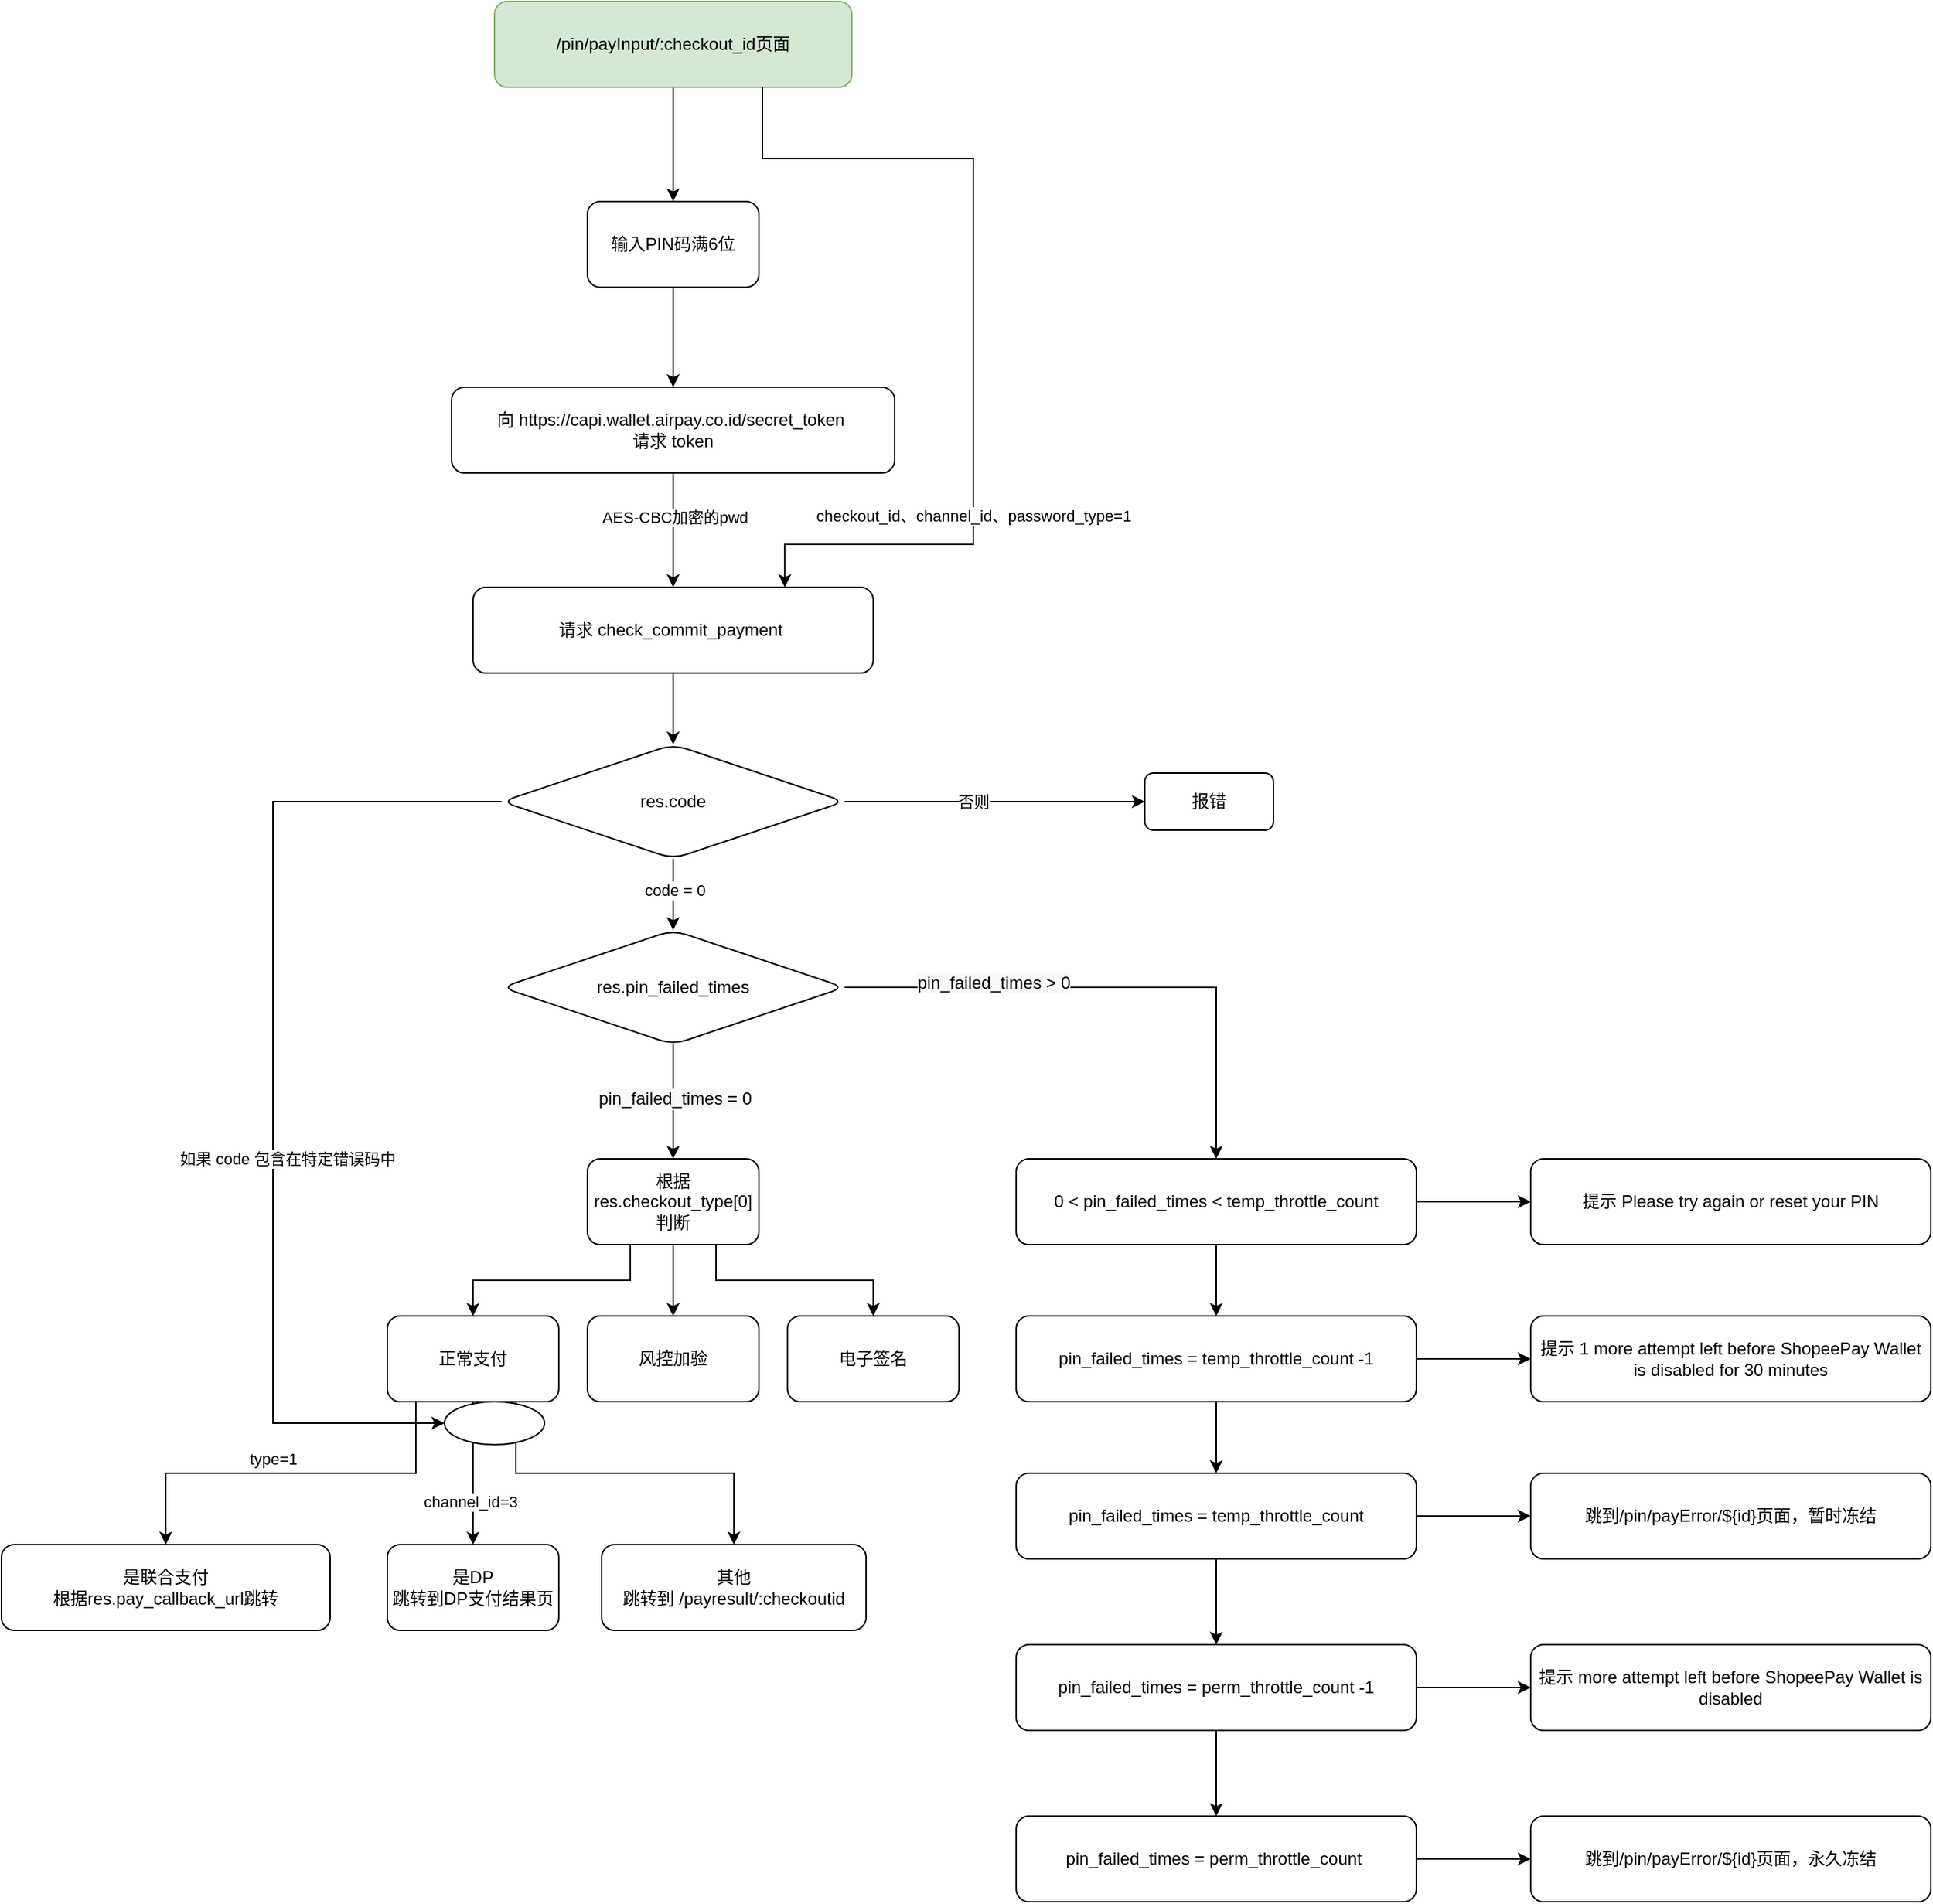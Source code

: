 <mxfile version="14.4.3" type="github">
  <diagram id="sQzDe2rEKnGd2jwUgrY9" name="Page-1">
    <mxGraphModel dx="2253" dy="714" grid="1" gridSize="10" guides="1" tooltips="1" connect="1" arrows="1" fold="1" page="1" pageScale="1" pageWidth="827" pageHeight="1169" math="0" shadow="0">
      <root>
        <mxCell id="0" />
        <mxCell id="1" parent="0" />
        <mxCell id="PMFpwHZt799NV9WPYvtV-3" value="" style="edgeStyle=orthogonalEdgeStyle;rounded=0;orthogonalLoop=1;jettySize=auto;html=1;" edge="1" parent="1" source="PMFpwHZt799NV9WPYvtV-1" target="PMFpwHZt799NV9WPYvtV-2">
          <mxGeometry relative="1" as="geometry" />
        </mxCell>
        <mxCell id="PMFpwHZt799NV9WPYvtV-1" value="/pin/payInput/:checkout_id页面" style="rounded=1;whiteSpace=wrap;html=1;fillColor=#d5e8d4;strokeColor=#82b366;" vertex="1" parent="1">
          <mxGeometry x="275" y="40" width="250" height="60" as="geometry" />
        </mxCell>
        <mxCell id="PMFpwHZt799NV9WPYvtV-5" value="" style="edgeStyle=orthogonalEdgeStyle;rounded=0;orthogonalLoop=1;jettySize=auto;html=1;" edge="1" parent="1" source="PMFpwHZt799NV9WPYvtV-2" target="PMFpwHZt799NV9WPYvtV-4">
          <mxGeometry relative="1" as="geometry" />
        </mxCell>
        <mxCell id="PMFpwHZt799NV9WPYvtV-2" value="输入PIN码满6位" style="rounded=1;whiteSpace=wrap;html=1;" vertex="1" parent="1">
          <mxGeometry x="340" y="180" width="120" height="60" as="geometry" />
        </mxCell>
        <mxCell id="PMFpwHZt799NV9WPYvtV-7" value="" style="edgeStyle=orthogonalEdgeStyle;rounded=0;orthogonalLoop=1;jettySize=auto;html=1;" edge="1" parent="1" source="PMFpwHZt799NV9WPYvtV-4" target="PMFpwHZt799NV9WPYvtV-6">
          <mxGeometry relative="1" as="geometry" />
        </mxCell>
        <mxCell id="PMFpwHZt799NV9WPYvtV-8" value="AES-CBC加密的pwd" style="edgeLabel;html=1;align=center;verticalAlign=middle;resizable=0;points=[];" vertex="1" connectable="0" parent="PMFpwHZt799NV9WPYvtV-7">
          <mxGeometry x="-0.225" y="1" relative="1" as="geometry">
            <mxPoint as="offset" />
          </mxGeometry>
        </mxCell>
        <mxCell id="PMFpwHZt799NV9WPYvtV-9" style="edgeStyle=orthogonalEdgeStyle;rounded=0;orthogonalLoop=1;jettySize=auto;html=1;exitX=0.75;exitY=1;exitDx=0;exitDy=0;entryX=0.779;entryY=0;entryDx=0;entryDy=0;entryPerimeter=0;" edge="1" parent="1" source="PMFpwHZt799NV9WPYvtV-1" target="PMFpwHZt799NV9WPYvtV-6">
          <mxGeometry relative="1" as="geometry">
            <Array as="points">
              <mxPoint x="463" y="150" />
              <mxPoint x="610" y="150" />
              <mxPoint x="610" y="420" />
              <mxPoint x="478" y="420" />
            </Array>
          </mxGeometry>
        </mxCell>
        <mxCell id="PMFpwHZt799NV9WPYvtV-10" value="checkout_id、channel_id、password_type=1" style="edgeLabel;html=1;align=center;verticalAlign=middle;resizable=0;points=[];" vertex="1" connectable="0" parent="PMFpwHZt799NV9WPYvtV-9">
          <mxGeometry x="-0.181" y="1" relative="1" as="geometry">
            <mxPoint x="-1" y="189.5" as="offset" />
          </mxGeometry>
        </mxCell>
        <mxCell id="PMFpwHZt799NV9WPYvtV-4" value="向&amp;nbsp;https://capi.wallet.airpay.co.id/secret_token&amp;nbsp;&lt;br&gt;请求 token" style="rounded=1;whiteSpace=wrap;html=1;" vertex="1" parent="1">
          <mxGeometry x="245" y="310" width="310" height="60" as="geometry" />
        </mxCell>
        <mxCell id="PMFpwHZt799NV9WPYvtV-12" value="" style="edgeStyle=orthogonalEdgeStyle;rounded=0;orthogonalLoop=1;jettySize=auto;html=1;" edge="1" parent="1" source="PMFpwHZt799NV9WPYvtV-6" target="PMFpwHZt799NV9WPYvtV-11">
          <mxGeometry relative="1" as="geometry" />
        </mxCell>
        <mxCell id="PMFpwHZt799NV9WPYvtV-6" value="请求 check_commit_payment&amp;nbsp;" style="whiteSpace=wrap;html=1;rounded=1;" vertex="1" parent="1">
          <mxGeometry x="260" y="450" width="280" height="60" as="geometry" />
        </mxCell>
        <mxCell id="PMFpwHZt799NV9WPYvtV-17" value="" style="edgeStyle=orthogonalEdgeStyle;rounded=0;orthogonalLoop=1;jettySize=auto;html=1;" edge="1" parent="1" source="PMFpwHZt799NV9WPYvtV-11" target="PMFpwHZt799NV9WPYvtV-16">
          <mxGeometry relative="1" as="geometry" />
        </mxCell>
        <mxCell id="PMFpwHZt799NV9WPYvtV-21" value="code = 0" style="edgeLabel;html=1;align=center;verticalAlign=middle;resizable=0;points=[];" vertex="1" connectable="0" parent="PMFpwHZt799NV9WPYvtV-17">
          <mxGeometry x="-0.12" y="1" relative="1" as="geometry">
            <mxPoint as="offset" />
          </mxGeometry>
        </mxCell>
        <mxCell id="PMFpwHZt799NV9WPYvtV-68" style="edgeStyle=orthogonalEdgeStyle;rounded=0;orthogonalLoop=1;jettySize=auto;html=1;exitX=0;exitY=0.5;exitDx=0;exitDy=0;" edge="1" parent="1" source="PMFpwHZt799NV9WPYvtV-11" target="PMFpwHZt799NV9WPYvtV-72">
          <mxGeometry relative="1" as="geometry">
            <mxPoint x="260" y="1050" as="targetPoint" />
            <Array as="points">
              <mxPoint x="120" y="600" />
              <mxPoint x="120" y="1035" />
            </Array>
          </mxGeometry>
        </mxCell>
        <mxCell id="PMFpwHZt799NV9WPYvtV-69" value="如果 code 包含在特定错误码中" style="edgeLabel;html=1;align=center;verticalAlign=middle;resizable=0;points=[];" vertex="1" connectable="0" parent="PMFpwHZt799NV9WPYvtV-68">
          <mxGeometry x="-0.067" y="-4" relative="1" as="geometry">
            <mxPoint x="14" y="76" as="offset" />
          </mxGeometry>
        </mxCell>
        <mxCell id="PMFpwHZt799NV9WPYvtV-74" value="" style="edgeStyle=orthogonalEdgeStyle;rounded=0;orthogonalLoop=1;jettySize=auto;html=1;" edge="1" parent="1" source="PMFpwHZt799NV9WPYvtV-11" target="PMFpwHZt799NV9WPYvtV-73">
          <mxGeometry relative="1" as="geometry" />
        </mxCell>
        <mxCell id="PMFpwHZt799NV9WPYvtV-75" value="否则" style="edgeLabel;html=1;align=center;verticalAlign=middle;resizable=0;points=[];" vertex="1" connectable="0" parent="PMFpwHZt799NV9WPYvtV-74">
          <mxGeometry x="-0.371" relative="1" as="geometry">
            <mxPoint x="24" as="offset" />
          </mxGeometry>
        </mxCell>
        <mxCell id="PMFpwHZt799NV9WPYvtV-11" value="res.code" style="rhombus;whiteSpace=wrap;html=1;rounded=1;" vertex="1" parent="1">
          <mxGeometry x="280" y="560" width="240" height="80" as="geometry" />
        </mxCell>
        <mxCell id="PMFpwHZt799NV9WPYvtV-19" value="" style="edgeStyle=orthogonalEdgeStyle;rounded=0;orthogonalLoop=1;jettySize=auto;html=1;" edge="1" parent="1" source="PMFpwHZt799NV9WPYvtV-16">
          <mxGeometry relative="1" as="geometry">
            <mxPoint x="400" y="850" as="targetPoint" />
          </mxGeometry>
        </mxCell>
        <mxCell id="PMFpwHZt799NV9WPYvtV-20" value="&lt;span style=&quot;font-size: 12px ; background-color: rgb(248 , 249 , 250)&quot;&gt;pin_failed_times = 0&lt;/span&gt;" style="edgeLabel;html=1;align=center;verticalAlign=middle;resizable=0;points=[];" vertex="1" connectable="0" parent="PMFpwHZt799NV9WPYvtV-19">
          <mxGeometry x="-0.05" y="1" relative="1" as="geometry">
            <mxPoint as="offset" />
          </mxGeometry>
        </mxCell>
        <mxCell id="PMFpwHZt799NV9WPYvtV-42" style="edgeStyle=orthogonalEdgeStyle;rounded=0;orthogonalLoop=1;jettySize=auto;html=1;exitX=1;exitY=0.5;exitDx=0;exitDy=0;" edge="1" parent="1" source="PMFpwHZt799NV9WPYvtV-16" target="PMFpwHZt799NV9WPYvtV-43">
          <mxGeometry relative="1" as="geometry">
            <mxPoint x="720" y="840" as="targetPoint" />
          </mxGeometry>
        </mxCell>
        <mxCell id="PMFpwHZt799NV9WPYvtV-44" value="&lt;span style=&quot;font-size: 12px ; background-color: rgb(248 , 249 , 250)&quot;&gt;pin_failed_times &amp;gt; 0&lt;/span&gt;" style="edgeLabel;html=1;align=center;verticalAlign=middle;resizable=0;points=[];" vertex="1" connectable="0" parent="PMFpwHZt799NV9WPYvtV-42">
          <mxGeometry x="-0.453" y="3" relative="1" as="geometry">
            <mxPoint as="offset" />
          </mxGeometry>
        </mxCell>
        <mxCell id="PMFpwHZt799NV9WPYvtV-16" value="res.pin_failed_times" style="rhombus;whiteSpace=wrap;html=1;rounded=1;" vertex="1" parent="1">
          <mxGeometry x="280" y="690" width="240" height="80" as="geometry" />
        </mxCell>
        <mxCell id="PMFpwHZt799NV9WPYvtV-26" style="edgeStyle=orthogonalEdgeStyle;rounded=0;orthogonalLoop=1;jettySize=auto;html=1;exitX=0.25;exitY=1;exitDx=0;exitDy=0;" edge="1" parent="1" source="PMFpwHZt799NV9WPYvtV-25" target="PMFpwHZt799NV9WPYvtV-27">
          <mxGeometry relative="1" as="geometry">
            <mxPoint x="300" y="950" as="targetPoint" />
          </mxGeometry>
        </mxCell>
        <mxCell id="PMFpwHZt799NV9WPYvtV-28" style="edgeStyle=orthogonalEdgeStyle;rounded=0;orthogonalLoop=1;jettySize=auto;html=1;exitX=0.5;exitY=1;exitDx=0;exitDy=0;" edge="1" parent="1" source="PMFpwHZt799NV9WPYvtV-25" target="PMFpwHZt799NV9WPYvtV-29">
          <mxGeometry relative="1" as="geometry">
            <mxPoint x="460" y="960" as="targetPoint" />
          </mxGeometry>
        </mxCell>
        <mxCell id="PMFpwHZt799NV9WPYvtV-30" style="edgeStyle=orthogonalEdgeStyle;rounded=0;orthogonalLoop=1;jettySize=auto;html=1;exitX=0.75;exitY=1;exitDx=0;exitDy=0;entryX=0.5;entryY=0;entryDx=0;entryDy=0;" edge="1" parent="1" source="PMFpwHZt799NV9WPYvtV-25" target="PMFpwHZt799NV9WPYvtV-31">
          <mxGeometry relative="1" as="geometry">
            <mxPoint x="630" y="980" as="targetPoint" />
          </mxGeometry>
        </mxCell>
        <mxCell id="PMFpwHZt799NV9WPYvtV-25" value="根据res.checkout_type[0]&lt;br&gt;判断" style="rounded=1;whiteSpace=wrap;html=1;" vertex="1" parent="1">
          <mxGeometry x="340" y="850" width="120" height="60" as="geometry" />
        </mxCell>
        <mxCell id="PMFpwHZt799NV9WPYvtV-33" value="" style="edgeStyle=orthogonalEdgeStyle;rounded=0;orthogonalLoop=1;jettySize=auto;html=1;exitX=0.25;exitY=1;exitDx=0;exitDy=0;" edge="1" parent="1" source="PMFpwHZt799NV9WPYvtV-27" target="PMFpwHZt799NV9WPYvtV-32">
          <mxGeometry relative="1" as="geometry">
            <Array as="points">
              <mxPoint x="220" y="1020" />
              <mxPoint x="220" y="1070" />
              <mxPoint x="45" y="1070" />
            </Array>
          </mxGeometry>
        </mxCell>
        <mxCell id="PMFpwHZt799NV9WPYvtV-71" value="type=1" style="edgeLabel;html=1;align=center;verticalAlign=middle;resizable=0;points=[];" vertex="1" connectable="0" parent="PMFpwHZt799NV9WPYvtV-33">
          <mxGeometry x="-0.832" y="1" relative="1" as="geometry">
            <mxPoint x="-101" y="26" as="offset" />
          </mxGeometry>
        </mxCell>
        <mxCell id="PMFpwHZt799NV9WPYvtV-36" style="edgeStyle=orthogonalEdgeStyle;rounded=0;orthogonalLoop=1;jettySize=auto;html=1;exitX=0.5;exitY=1;exitDx=0;exitDy=0;" edge="1" parent="1" source="PMFpwHZt799NV9WPYvtV-27" target="PMFpwHZt799NV9WPYvtV-37">
          <mxGeometry relative="1" as="geometry">
            <mxPoint x="350" y="1110" as="targetPoint" />
          </mxGeometry>
        </mxCell>
        <mxCell id="PMFpwHZt799NV9WPYvtV-70" value="channel_id=3" style="edgeLabel;html=1;align=center;verticalAlign=middle;resizable=0;points=[];" vertex="1" connectable="0" parent="PMFpwHZt799NV9WPYvtV-36">
          <mxGeometry x="-0.54" y="-2" relative="1" as="geometry">
            <mxPoint y="47" as="offset" />
          </mxGeometry>
        </mxCell>
        <mxCell id="PMFpwHZt799NV9WPYvtV-40" style="edgeStyle=orthogonalEdgeStyle;rounded=0;orthogonalLoop=1;jettySize=auto;html=1;exitX=0.75;exitY=1;exitDx=0;exitDy=0;" edge="1" parent="1" source="PMFpwHZt799NV9WPYvtV-27" target="PMFpwHZt799NV9WPYvtV-39">
          <mxGeometry relative="1" as="geometry" />
        </mxCell>
        <mxCell id="PMFpwHZt799NV9WPYvtV-27" value="正常支付" style="rounded=1;whiteSpace=wrap;html=1;" vertex="1" parent="1">
          <mxGeometry x="200" y="960" width="120" height="60" as="geometry" />
        </mxCell>
        <mxCell id="PMFpwHZt799NV9WPYvtV-29" value="风控加验" style="rounded=1;whiteSpace=wrap;html=1;" vertex="1" parent="1">
          <mxGeometry x="340" y="960" width="120" height="60" as="geometry" />
        </mxCell>
        <mxCell id="PMFpwHZt799NV9WPYvtV-31" value="电子签名" style="rounded=1;whiteSpace=wrap;html=1;" vertex="1" parent="1">
          <mxGeometry x="480" y="960" width="120" height="60" as="geometry" />
        </mxCell>
        <mxCell id="PMFpwHZt799NV9WPYvtV-32" value="&lt;span&gt;是联合支付&lt;/span&gt;&lt;br&gt;&lt;span&gt;根据res.pay_callback_url跳转&lt;/span&gt;" style="whiteSpace=wrap;html=1;rounded=1;" vertex="1" parent="1">
          <mxGeometry x="-70" y="1120" width="230" height="60" as="geometry" />
        </mxCell>
        <mxCell id="PMFpwHZt799NV9WPYvtV-37" value="是DP&lt;br&gt;跳转到DP支付结果页" style="rounded=1;whiteSpace=wrap;html=1;" vertex="1" parent="1">
          <mxGeometry x="200" y="1120" width="120" height="60" as="geometry" />
        </mxCell>
        <mxCell id="PMFpwHZt799NV9WPYvtV-39" value="其他&lt;br&gt;跳转到 /payresult/:checkoutid" style="rounded=1;whiteSpace=wrap;html=1;" vertex="1" parent="1">
          <mxGeometry x="350" y="1120" width="185" height="60" as="geometry" />
        </mxCell>
        <mxCell id="PMFpwHZt799NV9WPYvtV-46" value="" style="edgeStyle=orthogonalEdgeStyle;rounded=0;orthogonalLoop=1;jettySize=auto;html=1;" edge="1" parent="1" source="PMFpwHZt799NV9WPYvtV-43" target="PMFpwHZt799NV9WPYvtV-45">
          <mxGeometry relative="1" as="geometry" />
        </mxCell>
        <mxCell id="PMFpwHZt799NV9WPYvtV-66" value="" style="edgeStyle=orthogonalEdgeStyle;rounded=0;orthogonalLoop=1;jettySize=auto;html=1;" edge="1" parent="1" source="PMFpwHZt799NV9WPYvtV-43" target="PMFpwHZt799NV9WPYvtV-65">
          <mxGeometry relative="1" as="geometry" />
        </mxCell>
        <mxCell id="PMFpwHZt799NV9WPYvtV-43" value="0 &amp;lt; pin_failed_times &amp;lt; temp_throttle_count" style="rounded=1;whiteSpace=wrap;html=1;" vertex="1" parent="1">
          <mxGeometry x="640" y="850" width="280" height="60" as="geometry" />
        </mxCell>
        <mxCell id="PMFpwHZt799NV9WPYvtV-48" value="" style="edgeStyle=orthogonalEdgeStyle;rounded=0;orthogonalLoop=1;jettySize=auto;html=1;" edge="1" parent="1" source="PMFpwHZt799NV9WPYvtV-45" target="PMFpwHZt799NV9WPYvtV-47">
          <mxGeometry relative="1" as="geometry" />
        </mxCell>
        <mxCell id="PMFpwHZt799NV9WPYvtV-64" value="" style="edgeStyle=orthogonalEdgeStyle;rounded=0;orthogonalLoop=1;jettySize=auto;html=1;" edge="1" parent="1" source="PMFpwHZt799NV9WPYvtV-45" target="PMFpwHZt799NV9WPYvtV-63">
          <mxGeometry relative="1" as="geometry" />
        </mxCell>
        <mxCell id="PMFpwHZt799NV9WPYvtV-45" value="pin_failed_times = temp_throttle_count -1" style="rounded=1;whiteSpace=wrap;html=1;" vertex="1" parent="1">
          <mxGeometry x="640" y="960" width="280" height="60" as="geometry" />
        </mxCell>
        <mxCell id="PMFpwHZt799NV9WPYvtV-50" value="" style="edgeStyle=orthogonalEdgeStyle;rounded=0;orthogonalLoop=1;jettySize=auto;html=1;" edge="1" parent="1" source="PMFpwHZt799NV9WPYvtV-47" target="PMFpwHZt799NV9WPYvtV-49">
          <mxGeometry relative="1" as="geometry" />
        </mxCell>
        <mxCell id="PMFpwHZt799NV9WPYvtV-62" value="" style="edgeStyle=orthogonalEdgeStyle;rounded=0;orthogonalLoop=1;jettySize=auto;html=1;" edge="1" parent="1" source="PMFpwHZt799NV9WPYvtV-47" target="PMFpwHZt799NV9WPYvtV-61">
          <mxGeometry relative="1" as="geometry" />
        </mxCell>
        <mxCell id="PMFpwHZt799NV9WPYvtV-47" value="pin_failed_times = temp_throttle_count" style="rounded=1;whiteSpace=wrap;html=1;" vertex="1" parent="1">
          <mxGeometry x="640" y="1070" width="280" height="60" as="geometry" />
        </mxCell>
        <mxCell id="PMFpwHZt799NV9WPYvtV-54" value="" style="edgeStyle=orthogonalEdgeStyle;rounded=0;orthogonalLoop=1;jettySize=auto;html=1;" edge="1" parent="1" source="PMFpwHZt799NV9WPYvtV-49" target="PMFpwHZt799NV9WPYvtV-53">
          <mxGeometry relative="1" as="geometry" />
        </mxCell>
        <mxCell id="PMFpwHZt799NV9WPYvtV-58" value="" style="edgeStyle=orthogonalEdgeStyle;rounded=0;orthogonalLoop=1;jettySize=auto;html=1;" edge="1" parent="1" source="PMFpwHZt799NV9WPYvtV-49" target="PMFpwHZt799NV9WPYvtV-57">
          <mxGeometry relative="1" as="geometry" />
        </mxCell>
        <mxCell id="PMFpwHZt799NV9WPYvtV-49" value="pin_failed_times = perm_throttle_count -1" style="rounded=1;whiteSpace=wrap;html=1;" vertex="1" parent="1">
          <mxGeometry x="640" y="1190" width="280" height="60" as="geometry" />
        </mxCell>
        <mxCell id="PMFpwHZt799NV9WPYvtV-60" value="" style="edgeStyle=orthogonalEdgeStyle;rounded=0;orthogonalLoop=1;jettySize=auto;html=1;" edge="1" parent="1" source="PMFpwHZt799NV9WPYvtV-53" target="PMFpwHZt799NV9WPYvtV-59">
          <mxGeometry relative="1" as="geometry" />
        </mxCell>
        <mxCell id="PMFpwHZt799NV9WPYvtV-53" value="pin_failed_times = perm_throttle_count&amp;nbsp;" style="rounded=1;whiteSpace=wrap;html=1;" vertex="1" parent="1">
          <mxGeometry x="640" y="1310" width="280" height="60" as="geometry" />
        </mxCell>
        <mxCell id="PMFpwHZt799NV9WPYvtV-57" value="提示&amp;nbsp;more attempt left before ShopeePay Wallet is disabled" style="rounded=1;whiteSpace=wrap;html=1;" vertex="1" parent="1">
          <mxGeometry x="1000" y="1190" width="280" height="60" as="geometry" />
        </mxCell>
        <mxCell id="PMFpwHZt799NV9WPYvtV-59" value="跳到/pin/payError/${id}页面，永久冻结" style="rounded=1;whiteSpace=wrap;html=1;" vertex="1" parent="1">
          <mxGeometry x="1000" y="1310" width="280" height="60" as="geometry" />
        </mxCell>
        <mxCell id="PMFpwHZt799NV9WPYvtV-61" value="跳到/pin/payError/${id}页面，暂时冻结" style="rounded=1;whiteSpace=wrap;html=1;" vertex="1" parent="1">
          <mxGeometry x="1000" y="1070" width="280" height="60" as="geometry" />
        </mxCell>
        <mxCell id="PMFpwHZt799NV9WPYvtV-63" value="&lt;span&gt;提示 1 more attempt left before ShopeePay Wallet is disabled for 30 minutes&lt;/span&gt;" style="rounded=1;whiteSpace=wrap;html=1;" vertex="1" parent="1">
          <mxGeometry x="1000" y="960" width="280" height="60" as="geometry" />
        </mxCell>
        <mxCell id="PMFpwHZt799NV9WPYvtV-65" value="提示 Please try again or reset your PIN" style="rounded=1;whiteSpace=wrap;html=1;" vertex="1" parent="1">
          <mxGeometry x="1000" y="850" width="280" height="60" as="geometry" />
        </mxCell>
        <mxCell id="PMFpwHZt799NV9WPYvtV-72" value="" style="ellipse;whiteSpace=wrap;html=1;" vertex="1" parent="1">
          <mxGeometry x="240" y="1020" width="70" height="30" as="geometry" />
        </mxCell>
        <mxCell id="PMFpwHZt799NV9WPYvtV-73" value="报错" style="whiteSpace=wrap;html=1;rounded=1;" vertex="1" parent="1">
          <mxGeometry x="730" y="580" width="90" height="40" as="geometry" />
        </mxCell>
      </root>
    </mxGraphModel>
  </diagram>
</mxfile>
